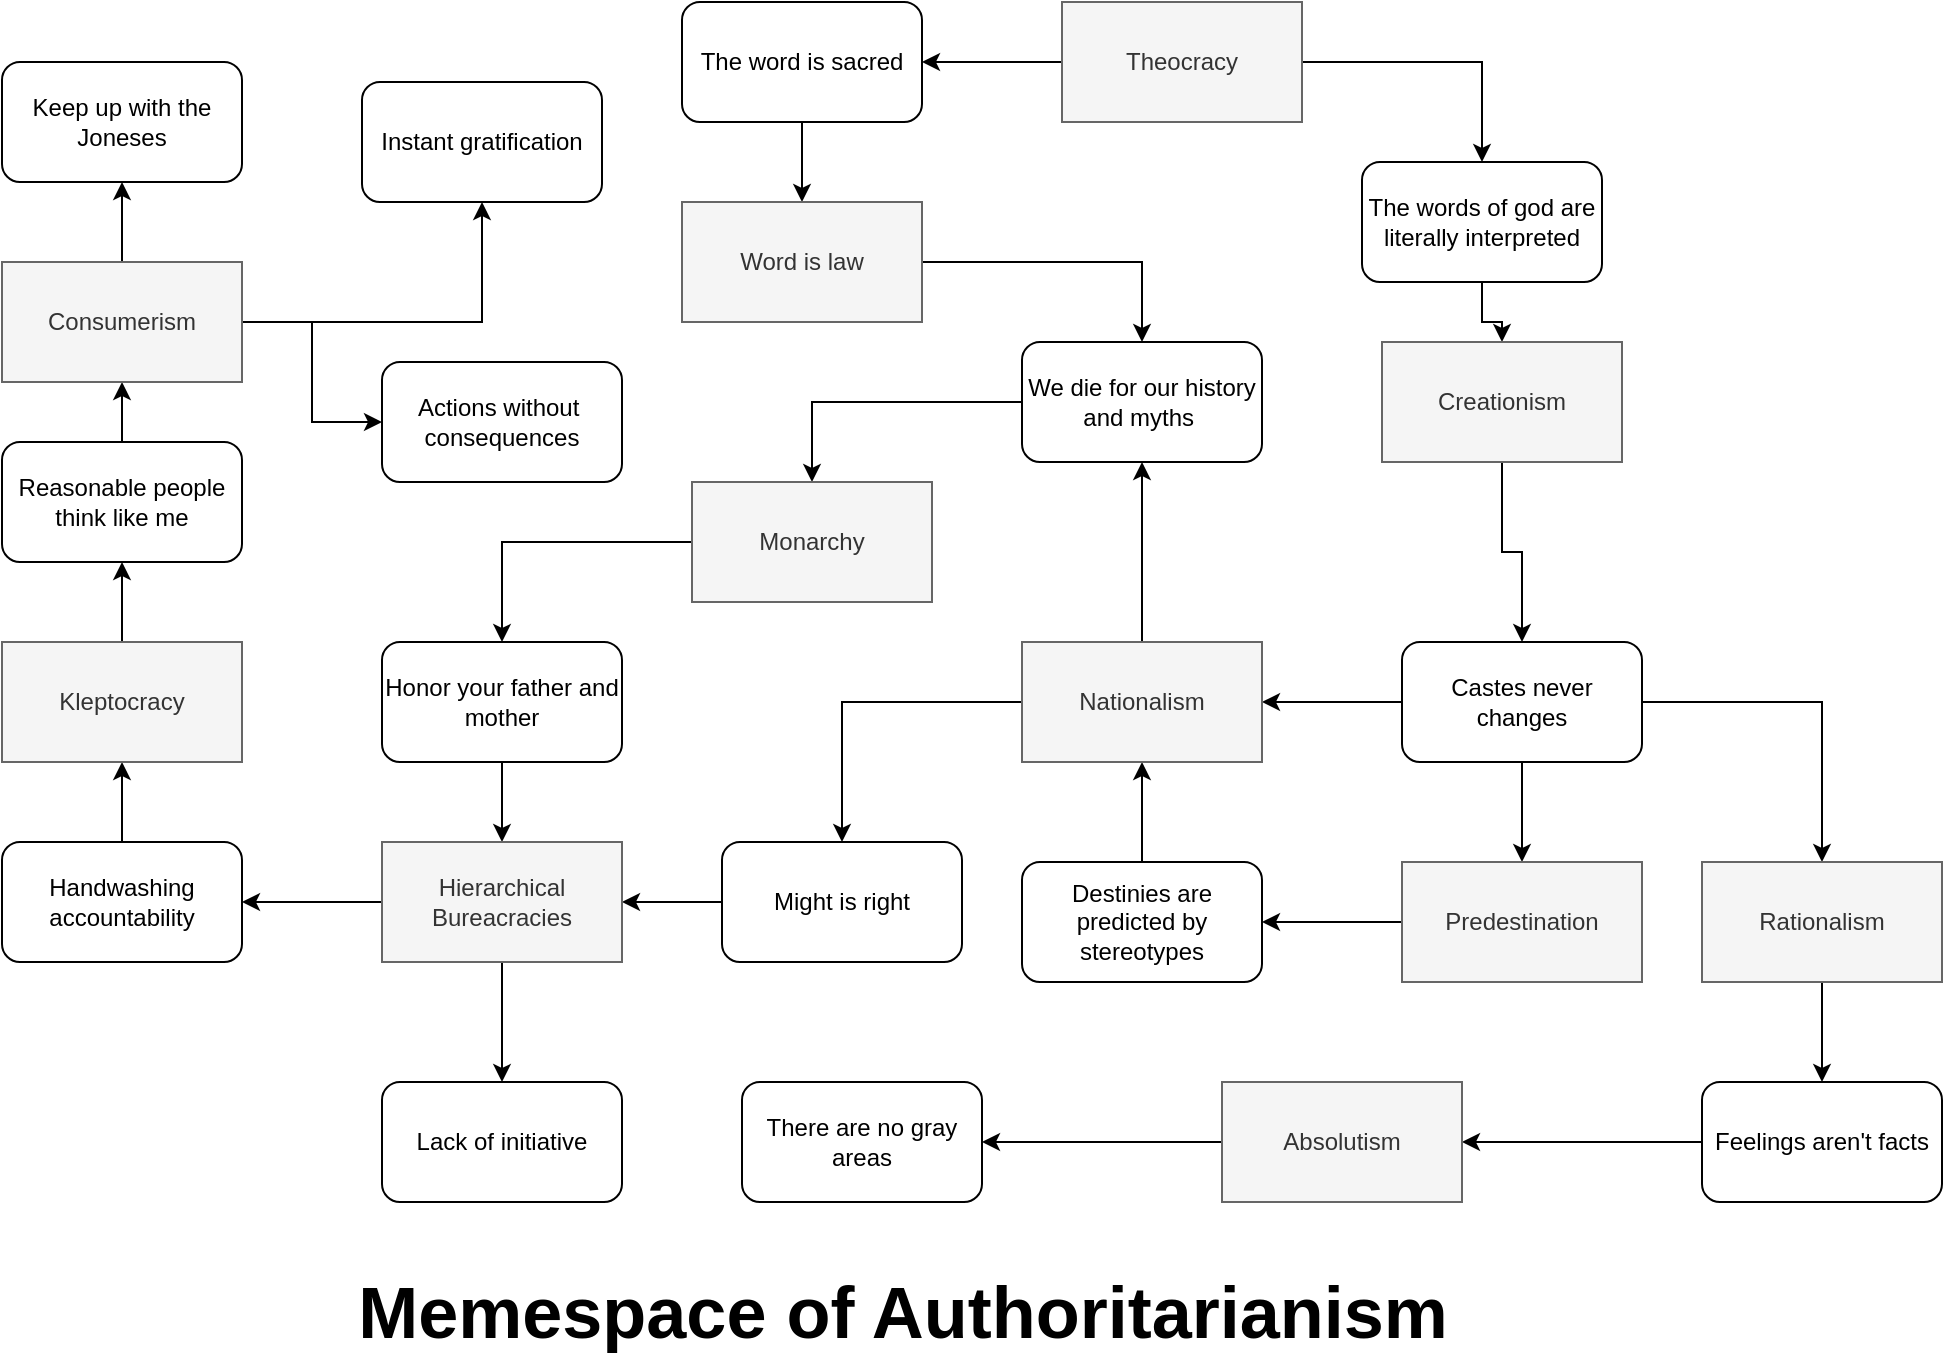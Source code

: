 <mxfile version="17.5.0" type="github">
  <diagram id="UsCKMXVSTxp-egwy1biC" name="Page-1">
    <mxGraphModel dx="1031" dy="642" grid="1" gridSize="10" guides="1" tooltips="1" connect="1" arrows="1" fold="1" page="1" pageScale="1" pageWidth="850" pageHeight="1100" math="0" shadow="0">
      <root>
        <mxCell id="0" />
        <mxCell id="1" parent="0" />
        <mxCell id="emyvE3eDgOfMS4Qi2Yjl-1" value="Keep up with the Joneses" style="rounded=1;whiteSpace=wrap;html=1;" vertex="1" parent="1">
          <mxGeometry x="20" y="70" width="120" height="60" as="geometry" />
        </mxCell>
        <mxCell id="emyvE3eDgOfMS4Qi2Yjl-67" value="" style="edgeStyle=orthogonalEdgeStyle;rounded=0;orthogonalLoop=1;jettySize=auto;html=1;" edge="1" parent="1" source="emyvE3eDgOfMS4Qi2Yjl-2" target="emyvE3eDgOfMS4Qi2Yjl-66">
          <mxGeometry relative="1" as="geometry" />
        </mxCell>
        <mxCell id="emyvE3eDgOfMS4Qi2Yjl-2" value="The word is sacred" style="rounded=1;whiteSpace=wrap;html=1;" vertex="1" parent="1">
          <mxGeometry x="360" y="40" width="120" height="60" as="geometry" />
        </mxCell>
        <mxCell id="emyvE3eDgOfMS4Qi2Yjl-63" value="" style="edgeStyle=orthogonalEdgeStyle;rounded=0;orthogonalLoop=1;jettySize=auto;html=1;" edge="1" parent="1" source="emyvE3eDgOfMS4Qi2Yjl-10" target="emyvE3eDgOfMS4Qi2Yjl-30">
          <mxGeometry relative="1" as="geometry" />
        </mxCell>
        <mxCell id="emyvE3eDgOfMS4Qi2Yjl-10" value="Might is right" style="rounded=1;whiteSpace=wrap;html=1;" vertex="1" parent="1">
          <mxGeometry x="380" y="460" width="120" height="60" as="geometry" />
        </mxCell>
        <mxCell id="emyvE3eDgOfMS4Qi2Yjl-56" value="" style="edgeStyle=orthogonalEdgeStyle;rounded=0;orthogonalLoop=1;jettySize=auto;html=1;" edge="1" parent="1" source="emyvE3eDgOfMS4Qi2Yjl-11" target="emyvE3eDgOfMS4Qi2Yjl-36">
          <mxGeometry relative="1" as="geometry" />
        </mxCell>
        <mxCell id="emyvE3eDgOfMS4Qi2Yjl-60" value="" style="edgeStyle=orthogonalEdgeStyle;rounded=0;orthogonalLoop=1;jettySize=auto;html=1;" edge="1" parent="1" source="emyvE3eDgOfMS4Qi2Yjl-11" target="emyvE3eDgOfMS4Qi2Yjl-34">
          <mxGeometry relative="1" as="geometry" />
        </mxCell>
        <mxCell id="emyvE3eDgOfMS4Qi2Yjl-61" value="" style="edgeStyle=orthogonalEdgeStyle;rounded=0;orthogonalLoop=1;jettySize=auto;html=1;" edge="1" parent="1" source="emyvE3eDgOfMS4Qi2Yjl-11" target="emyvE3eDgOfMS4Qi2Yjl-31">
          <mxGeometry relative="1" as="geometry" />
        </mxCell>
        <mxCell id="emyvE3eDgOfMS4Qi2Yjl-11" value="Castes never changes" style="rounded=1;whiteSpace=wrap;html=1;" vertex="1" parent="1">
          <mxGeometry x="720" y="360" width="120" height="60" as="geometry" />
        </mxCell>
        <mxCell id="emyvE3eDgOfMS4Qi2Yjl-59" value="" style="edgeStyle=orthogonalEdgeStyle;rounded=0;orthogonalLoop=1;jettySize=auto;html=1;" edge="1" parent="1" source="emyvE3eDgOfMS4Qi2Yjl-12" target="emyvE3eDgOfMS4Qi2Yjl-35">
          <mxGeometry relative="1" as="geometry" />
        </mxCell>
        <mxCell id="emyvE3eDgOfMS4Qi2Yjl-12" value="Feelings aren&#39;t facts" style="rounded=1;whiteSpace=wrap;html=1;" vertex="1" parent="1">
          <mxGeometry x="870" y="580" width="120" height="60" as="geometry" />
        </mxCell>
        <mxCell id="emyvE3eDgOfMS4Qi2Yjl-13" value="There are no gray areas" style="rounded=1;whiteSpace=wrap;html=1;" vertex="1" parent="1">
          <mxGeometry x="390" y="580" width="120" height="60" as="geometry" />
        </mxCell>
        <mxCell id="emyvE3eDgOfMS4Qi2Yjl-57" value="" style="edgeStyle=orthogonalEdgeStyle;rounded=0;orthogonalLoop=1;jettySize=auto;html=1;" edge="1" parent="1" source="emyvE3eDgOfMS4Qi2Yjl-14" target="emyvE3eDgOfMS4Qi2Yjl-32">
          <mxGeometry relative="1" as="geometry" />
        </mxCell>
        <mxCell id="emyvE3eDgOfMS4Qi2Yjl-14" value="Reasonable people think like me" style="rounded=1;whiteSpace=wrap;html=1;" vertex="1" parent="1">
          <mxGeometry x="20" y="260" width="120" height="60" as="geometry" />
        </mxCell>
        <mxCell id="emyvE3eDgOfMS4Qi2Yjl-58" value="" style="edgeStyle=orthogonalEdgeStyle;rounded=0;orthogonalLoop=1;jettySize=auto;html=1;" edge="1" parent="1" source="emyvE3eDgOfMS4Qi2Yjl-15" target="emyvE3eDgOfMS4Qi2Yjl-33">
          <mxGeometry relative="1" as="geometry" />
        </mxCell>
        <mxCell id="emyvE3eDgOfMS4Qi2Yjl-15" value="Handwashing&lt;br&gt;accountability" style="rounded=1;whiteSpace=wrap;html=1;" vertex="1" parent="1">
          <mxGeometry x="20" y="460" width="120" height="60" as="geometry" />
        </mxCell>
        <mxCell id="emyvE3eDgOfMS4Qi2Yjl-16" value="Lack of initiative" style="rounded=1;whiteSpace=wrap;html=1;" vertex="1" parent="1">
          <mxGeometry x="210" y="580" width="120" height="60" as="geometry" />
        </mxCell>
        <mxCell id="emyvE3eDgOfMS4Qi2Yjl-54" value="" style="edgeStyle=orthogonalEdgeStyle;rounded=0;orthogonalLoop=1;jettySize=auto;html=1;" edge="1" parent="1" source="emyvE3eDgOfMS4Qi2Yjl-17" target="emyvE3eDgOfMS4Qi2Yjl-48">
          <mxGeometry relative="1" as="geometry" />
        </mxCell>
        <mxCell id="emyvE3eDgOfMS4Qi2Yjl-17" value="The words of god are literally interpreted" style="rounded=1;whiteSpace=wrap;html=1;" vertex="1" parent="1">
          <mxGeometry x="700" y="120" width="120" height="60" as="geometry" />
        </mxCell>
        <mxCell id="emyvE3eDgOfMS4Qi2Yjl-62" value="" style="edgeStyle=orthogonalEdgeStyle;rounded=0;orthogonalLoop=1;jettySize=auto;html=1;" edge="1" parent="1" source="emyvE3eDgOfMS4Qi2Yjl-18" target="emyvE3eDgOfMS4Qi2Yjl-36">
          <mxGeometry relative="1" as="geometry" />
        </mxCell>
        <mxCell id="emyvE3eDgOfMS4Qi2Yjl-18" value="Destinies are predicted by stereotypes" style="rounded=1;whiteSpace=wrap;html=1;" vertex="1" parent="1">
          <mxGeometry x="530" y="470" width="120" height="60" as="geometry" />
        </mxCell>
        <mxCell id="emyvE3eDgOfMS4Qi2Yjl-19" value="Actions without&amp;nbsp; consequences" style="rounded=1;whiteSpace=wrap;html=1;" vertex="1" parent="1">
          <mxGeometry x="210" y="220" width="120" height="60" as="geometry" />
        </mxCell>
        <mxCell id="emyvE3eDgOfMS4Qi2Yjl-20" value="Instant gratification" style="rounded=1;whiteSpace=wrap;html=1;" vertex="1" parent="1">
          <mxGeometry x="200" y="80" width="120" height="60" as="geometry" />
        </mxCell>
        <mxCell id="emyvE3eDgOfMS4Qi2Yjl-65" value="" style="edgeStyle=orthogonalEdgeStyle;rounded=0;orthogonalLoop=1;jettySize=auto;html=1;" edge="1" parent="1" source="emyvE3eDgOfMS4Qi2Yjl-21" target="emyvE3eDgOfMS4Qi2Yjl-29">
          <mxGeometry relative="1" as="geometry" />
        </mxCell>
        <mxCell id="emyvE3eDgOfMS4Qi2Yjl-21" value="We die for our history and myths&amp;nbsp;" style="rounded=1;whiteSpace=wrap;html=1;" vertex="1" parent="1">
          <mxGeometry x="530" y="210" width="120" height="60" as="geometry" />
        </mxCell>
        <mxCell id="emyvE3eDgOfMS4Qi2Yjl-64" value="" style="edgeStyle=orthogonalEdgeStyle;rounded=0;orthogonalLoop=1;jettySize=auto;html=1;" edge="1" parent="1" source="emyvE3eDgOfMS4Qi2Yjl-22" target="emyvE3eDgOfMS4Qi2Yjl-30">
          <mxGeometry relative="1" as="geometry" />
        </mxCell>
        <mxCell id="emyvE3eDgOfMS4Qi2Yjl-22" value="Honor your father and mother" style="rounded=1;whiteSpace=wrap;html=1;" vertex="1" parent="1">
          <mxGeometry x="210" y="360" width="120" height="60" as="geometry" />
        </mxCell>
        <mxCell id="emyvE3eDgOfMS4Qi2Yjl-50" value="" style="edgeStyle=orthogonalEdgeStyle;rounded=0;orthogonalLoop=1;jettySize=auto;html=1;" edge="1" parent="1" source="emyvE3eDgOfMS4Qi2Yjl-28" target="emyvE3eDgOfMS4Qi2Yjl-2">
          <mxGeometry relative="1" as="geometry" />
        </mxCell>
        <mxCell id="emyvE3eDgOfMS4Qi2Yjl-51" value="" style="edgeStyle=orthogonalEdgeStyle;rounded=0;orthogonalLoop=1;jettySize=auto;html=1;" edge="1" parent="1" source="emyvE3eDgOfMS4Qi2Yjl-28" target="emyvE3eDgOfMS4Qi2Yjl-17">
          <mxGeometry relative="1" as="geometry" />
        </mxCell>
        <mxCell id="emyvE3eDgOfMS4Qi2Yjl-28" value="Theocracy" style="rounded=0;whiteSpace=wrap;html=1;fillColor=#f5f5f5;fontColor=#333333;strokeColor=#666666;" vertex="1" parent="1">
          <mxGeometry x="550" y="40" width="120" height="60" as="geometry" />
        </mxCell>
        <mxCell id="emyvE3eDgOfMS4Qi2Yjl-38" value="" style="edgeStyle=orthogonalEdgeStyle;rounded=0;orthogonalLoop=1;jettySize=auto;html=1;" edge="1" parent="1" source="emyvE3eDgOfMS4Qi2Yjl-29" target="emyvE3eDgOfMS4Qi2Yjl-22">
          <mxGeometry relative="1" as="geometry" />
        </mxCell>
        <mxCell id="emyvE3eDgOfMS4Qi2Yjl-29" value="Monarchy" style="rounded=0;whiteSpace=wrap;html=1;fillColor=#f5f5f5;fontColor=#333333;strokeColor=#666666;" vertex="1" parent="1">
          <mxGeometry x="365" y="280" width="120" height="60" as="geometry" />
        </mxCell>
        <mxCell id="emyvE3eDgOfMS4Qi2Yjl-37" value="" style="edgeStyle=orthogonalEdgeStyle;rounded=0;orthogonalLoop=1;jettySize=auto;html=1;" edge="1" parent="1" source="emyvE3eDgOfMS4Qi2Yjl-30" target="emyvE3eDgOfMS4Qi2Yjl-16">
          <mxGeometry relative="1" as="geometry" />
        </mxCell>
        <mxCell id="emyvE3eDgOfMS4Qi2Yjl-39" value="" style="edgeStyle=orthogonalEdgeStyle;rounded=0;orthogonalLoop=1;jettySize=auto;html=1;" edge="1" parent="1" source="emyvE3eDgOfMS4Qi2Yjl-30" target="emyvE3eDgOfMS4Qi2Yjl-15">
          <mxGeometry relative="1" as="geometry" />
        </mxCell>
        <mxCell id="emyvE3eDgOfMS4Qi2Yjl-30" value="Hierarchical&lt;br&gt;Bureacracies" style="rounded=0;whiteSpace=wrap;html=1;fillColor=#f5f5f5;fontColor=#333333;strokeColor=#666666;" vertex="1" parent="1">
          <mxGeometry x="210" y="460" width="120" height="60" as="geometry" />
        </mxCell>
        <mxCell id="emyvE3eDgOfMS4Qi2Yjl-43" value="" style="edgeStyle=orthogonalEdgeStyle;rounded=0;orthogonalLoop=1;jettySize=auto;html=1;" edge="1" parent="1" source="emyvE3eDgOfMS4Qi2Yjl-31" target="emyvE3eDgOfMS4Qi2Yjl-12">
          <mxGeometry relative="1" as="geometry" />
        </mxCell>
        <mxCell id="emyvE3eDgOfMS4Qi2Yjl-31" value="Rationalism" style="rounded=0;whiteSpace=wrap;html=1;fillColor=#f5f5f5;fontColor=#333333;strokeColor=#666666;" vertex="1" parent="1">
          <mxGeometry x="870" y="470" width="120" height="60" as="geometry" />
        </mxCell>
        <mxCell id="emyvE3eDgOfMS4Qi2Yjl-45" value="" style="edgeStyle=orthogonalEdgeStyle;rounded=0;orthogonalLoop=1;jettySize=auto;html=1;" edge="1" parent="1" source="emyvE3eDgOfMS4Qi2Yjl-32" target="emyvE3eDgOfMS4Qi2Yjl-1">
          <mxGeometry relative="1" as="geometry" />
        </mxCell>
        <mxCell id="emyvE3eDgOfMS4Qi2Yjl-52" value="" style="edgeStyle=orthogonalEdgeStyle;rounded=0;orthogonalLoop=1;jettySize=auto;html=1;" edge="1" parent="1" source="emyvE3eDgOfMS4Qi2Yjl-32" target="emyvE3eDgOfMS4Qi2Yjl-20">
          <mxGeometry relative="1" as="geometry" />
        </mxCell>
        <mxCell id="emyvE3eDgOfMS4Qi2Yjl-53" value="" style="edgeStyle=orthogonalEdgeStyle;rounded=0;orthogonalLoop=1;jettySize=auto;html=1;" edge="1" parent="1" source="emyvE3eDgOfMS4Qi2Yjl-32" target="emyvE3eDgOfMS4Qi2Yjl-19">
          <mxGeometry relative="1" as="geometry" />
        </mxCell>
        <mxCell id="emyvE3eDgOfMS4Qi2Yjl-32" value="Consumerism" style="rounded=0;whiteSpace=wrap;html=1;fillColor=#f5f5f5;fontColor=#333333;strokeColor=#666666;" vertex="1" parent="1">
          <mxGeometry x="20" y="170" width="120" height="60" as="geometry" />
        </mxCell>
        <mxCell id="emyvE3eDgOfMS4Qi2Yjl-42" value="" style="edgeStyle=orthogonalEdgeStyle;rounded=0;orthogonalLoop=1;jettySize=auto;html=1;" edge="1" parent="1" source="emyvE3eDgOfMS4Qi2Yjl-33" target="emyvE3eDgOfMS4Qi2Yjl-14">
          <mxGeometry relative="1" as="geometry" />
        </mxCell>
        <mxCell id="emyvE3eDgOfMS4Qi2Yjl-33" value="Kleptocracy" style="rounded=0;whiteSpace=wrap;html=1;fillColor=#f5f5f5;fontColor=#333333;strokeColor=#666666;" vertex="1" parent="1">
          <mxGeometry x="20" y="360" width="120" height="60" as="geometry" />
        </mxCell>
        <mxCell id="emyvE3eDgOfMS4Qi2Yjl-41" value="" style="edgeStyle=orthogonalEdgeStyle;rounded=0;orthogonalLoop=1;jettySize=auto;html=1;" edge="1" parent="1" source="emyvE3eDgOfMS4Qi2Yjl-34" target="emyvE3eDgOfMS4Qi2Yjl-18">
          <mxGeometry relative="1" as="geometry" />
        </mxCell>
        <mxCell id="emyvE3eDgOfMS4Qi2Yjl-34" value="Predestination" style="rounded=0;whiteSpace=wrap;html=1;fillColor=#f5f5f5;fontColor=#333333;strokeColor=#666666;" vertex="1" parent="1">
          <mxGeometry x="720" y="470" width="120" height="60" as="geometry" />
        </mxCell>
        <mxCell id="emyvE3eDgOfMS4Qi2Yjl-40" value="" style="edgeStyle=orthogonalEdgeStyle;rounded=0;orthogonalLoop=1;jettySize=auto;html=1;" edge="1" parent="1" source="emyvE3eDgOfMS4Qi2Yjl-35" target="emyvE3eDgOfMS4Qi2Yjl-13">
          <mxGeometry relative="1" as="geometry" />
        </mxCell>
        <mxCell id="emyvE3eDgOfMS4Qi2Yjl-35" value="Absolutism" style="rounded=0;whiteSpace=wrap;html=1;fillColor=#f5f5f5;fontColor=#333333;strokeColor=#666666;" vertex="1" parent="1">
          <mxGeometry x="630" y="580" width="120" height="60" as="geometry" />
        </mxCell>
        <mxCell id="emyvE3eDgOfMS4Qi2Yjl-44" value="" style="edgeStyle=orthogonalEdgeStyle;rounded=0;orthogonalLoop=1;jettySize=auto;html=1;" edge="1" parent="1" source="emyvE3eDgOfMS4Qi2Yjl-36" target="emyvE3eDgOfMS4Qi2Yjl-21">
          <mxGeometry relative="1" as="geometry" />
        </mxCell>
        <mxCell id="emyvE3eDgOfMS4Qi2Yjl-47" value="" style="edgeStyle=orthogonalEdgeStyle;rounded=0;orthogonalLoop=1;jettySize=auto;html=1;" edge="1" parent="1" source="emyvE3eDgOfMS4Qi2Yjl-36" target="emyvE3eDgOfMS4Qi2Yjl-10">
          <mxGeometry relative="1" as="geometry" />
        </mxCell>
        <mxCell id="emyvE3eDgOfMS4Qi2Yjl-36" value="Nationalism" style="rounded=0;whiteSpace=wrap;html=1;fillColor=#f5f5f5;fontColor=#333333;strokeColor=#666666;" vertex="1" parent="1">
          <mxGeometry x="530" y="360" width="120" height="60" as="geometry" />
        </mxCell>
        <mxCell id="emyvE3eDgOfMS4Qi2Yjl-49" value="" style="edgeStyle=orthogonalEdgeStyle;rounded=0;orthogonalLoop=1;jettySize=auto;html=1;" edge="1" parent="1" source="emyvE3eDgOfMS4Qi2Yjl-48" target="emyvE3eDgOfMS4Qi2Yjl-11">
          <mxGeometry relative="1" as="geometry" />
        </mxCell>
        <mxCell id="emyvE3eDgOfMS4Qi2Yjl-48" value="Creationism" style="rounded=0;whiteSpace=wrap;html=1;fillColor=#f5f5f5;fontColor=#333333;strokeColor=#666666;" vertex="1" parent="1">
          <mxGeometry x="710" y="210" width="120" height="60" as="geometry" />
        </mxCell>
        <mxCell id="emyvE3eDgOfMS4Qi2Yjl-69" value="" style="edgeStyle=orthogonalEdgeStyle;rounded=0;orthogonalLoop=1;jettySize=auto;html=1;" edge="1" parent="1" source="emyvE3eDgOfMS4Qi2Yjl-66" target="emyvE3eDgOfMS4Qi2Yjl-21">
          <mxGeometry relative="1" as="geometry" />
        </mxCell>
        <mxCell id="emyvE3eDgOfMS4Qi2Yjl-66" value="Word is law" style="rounded=0;whiteSpace=wrap;html=1;fillColor=#f5f5f5;fontColor=#333333;strokeColor=#666666;" vertex="1" parent="1">
          <mxGeometry x="360" y="140" width="120" height="60" as="geometry" />
        </mxCell>
        <mxCell id="emyvE3eDgOfMS4Qi2Yjl-72" value="Memespace of Authoritarianism" style="text;html=1;align=center;verticalAlign=middle;resizable=0;points=[];autosize=1;strokeColor=none;fillColor=none;fontStyle=1;fontSize=36;" vertex="1" parent="1">
          <mxGeometry x="190" y="670" width="560" height="50" as="geometry" />
        </mxCell>
      </root>
    </mxGraphModel>
  </diagram>
</mxfile>

